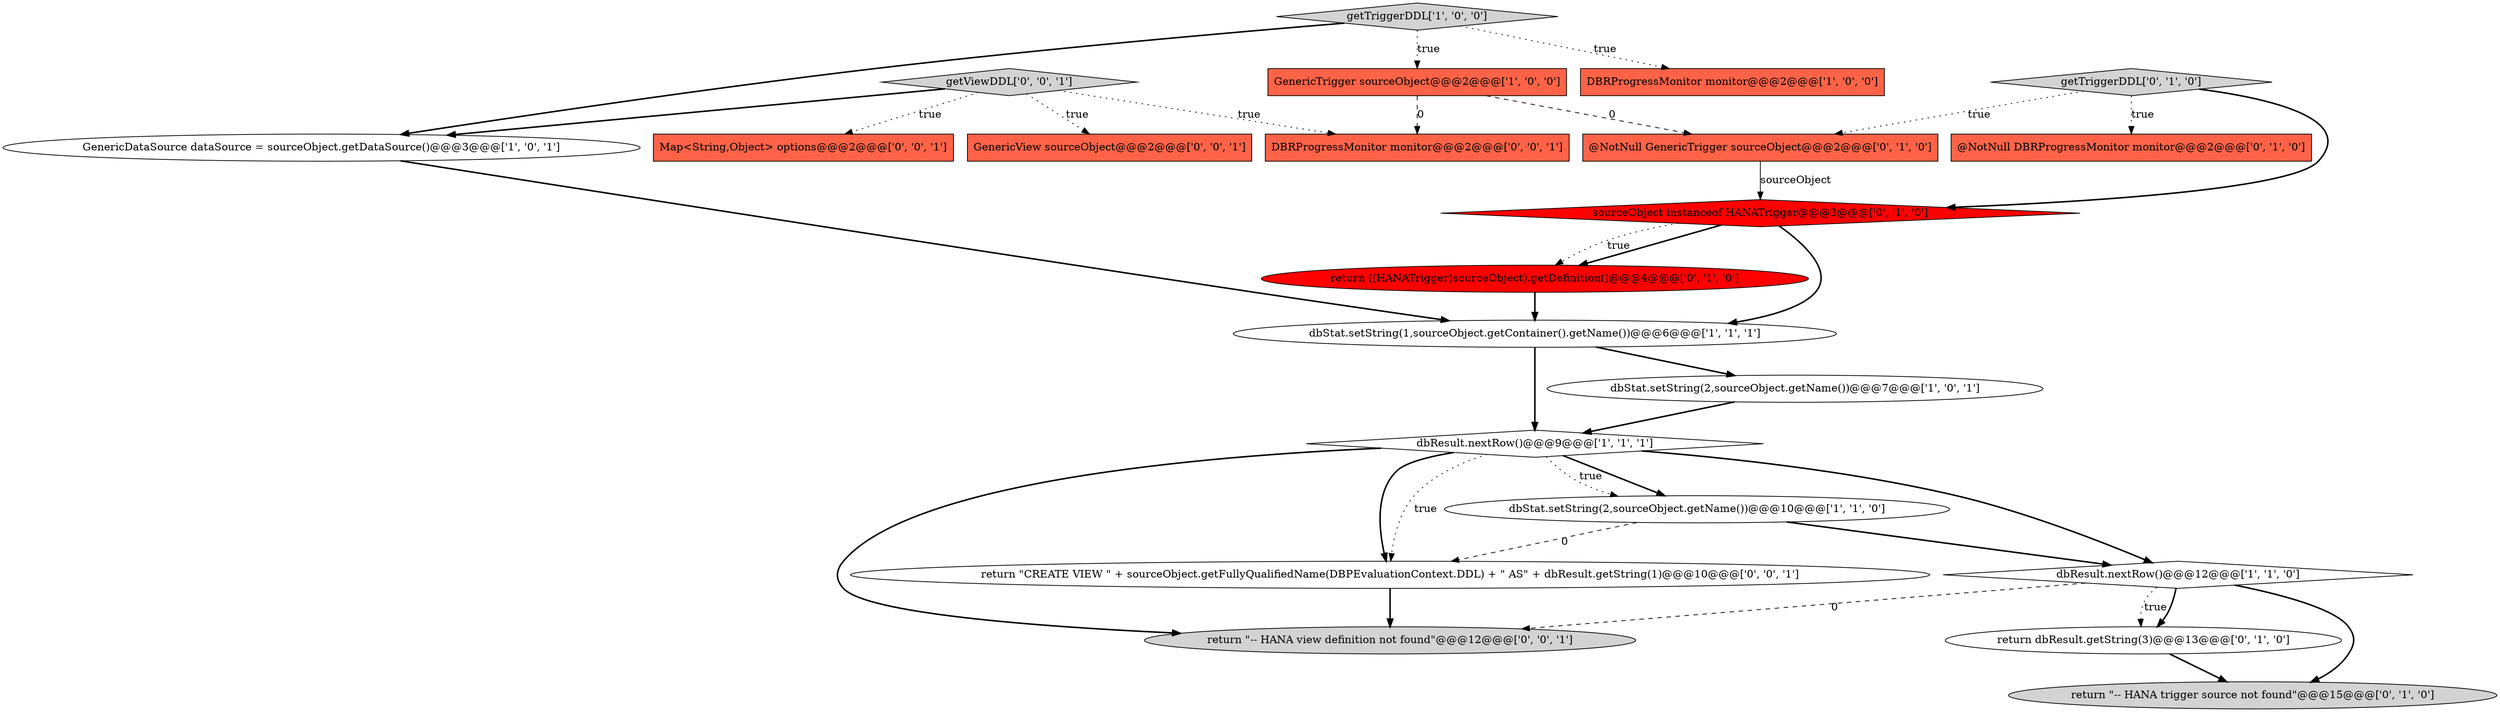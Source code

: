 digraph {
16 [style = filled, label = "Map<String,Object> options@@@2@@@['0', '0', '1']", fillcolor = tomato, shape = box image = "AAA0AAABBB3BBB"];
11 [style = filled, label = "return dbResult.getString(3)@@@13@@@['0', '1', '0']", fillcolor = white, shape = ellipse image = "AAA0AAABBB2BBB"];
14 [style = filled, label = "@NotNull GenericTrigger sourceObject@@@2@@@['0', '1', '0']", fillcolor = tomato, shape = box image = "AAA1AAABBB2BBB"];
15 [style = filled, label = "return ((HANATrigger)sourceObject).getDefinition()@@@4@@@['0', '1', '0']", fillcolor = red, shape = ellipse image = "AAA1AAABBB2BBB"];
9 [style = filled, label = "@NotNull DBRProgressMonitor monitor@@@2@@@['0', '1', '0']", fillcolor = tomato, shape = box image = "AAA0AAABBB2BBB"];
5 [style = filled, label = "dbStat.setString(1,sourceObject.getContainer().getName())@@@6@@@['1', '1', '1']", fillcolor = white, shape = ellipse image = "AAA0AAABBB1BBB"];
10 [style = filled, label = "getTriggerDDL['0', '1', '0']", fillcolor = lightgray, shape = diamond image = "AAA0AAABBB2BBB"];
20 [style = filled, label = "DBRProgressMonitor monitor@@@2@@@['0', '0', '1']", fillcolor = tomato, shape = box image = "AAA0AAABBB3BBB"];
6 [style = filled, label = "dbResult.nextRow()@@@9@@@['1', '1', '1']", fillcolor = white, shape = diamond image = "AAA0AAABBB1BBB"];
2 [style = filled, label = "dbResult.nextRow()@@@12@@@['1', '1', '0']", fillcolor = white, shape = diamond image = "AAA0AAABBB1BBB"];
12 [style = filled, label = "sourceObject instanceof HANATrigger@@@3@@@['0', '1', '0']", fillcolor = red, shape = diamond image = "AAA1AAABBB2BBB"];
1 [style = filled, label = "GenericDataSource dataSource = sourceObject.getDataSource()@@@3@@@['1', '0', '1']", fillcolor = white, shape = ellipse image = "AAA0AAABBB1BBB"];
7 [style = filled, label = "getTriggerDDL['1', '0', '0']", fillcolor = lightgray, shape = diamond image = "AAA0AAABBB1BBB"];
8 [style = filled, label = "GenericTrigger sourceObject@@@2@@@['1', '0', '0']", fillcolor = tomato, shape = box image = "AAA1AAABBB1BBB"];
0 [style = filled, label = "DBRProgressMonitor monitor@@@2@@@['1', '0', '0']", fillcolor = tomato, shape = box image = "AAA0AAABBB1BBB"];
4 [style = filled, label = "dbStat.setString(2,sourceObject.getName())@@@7@@@['1', '0', '1']", fillcolor = white, shape = ellipse image = "AAA0AAABBB1BBB"];
13 [style = filled, label = "return \"-- HANA trigger source not found\"@@@15@@@['0', '1', '0']", fillcolor = lightgray, shape = ellipse image = "AAA0AAABBB2BBB"];
17 [style = filled, label = "return \"CREATE VIEW \" + sourceObject.getFullyQualifiedName(DBPEvaluationContext.DDL) + \" AS\" + dbResult.getString(1)@@@10@@@['0', '0', '1']", fillcolor = white, shape = ellipse image = "AAA0AAABBB3BBB"];
18 [style = filled, label = "GenericView sourceObject@@@2@@@['0', '0', '1']", fillcolor = tomato, shape = box image = "AAA0AAABBB3BBB"];
19 [style = filled, label = "return \"-- HANA view definition not found\"@@@12@@@['0', '0', '1']", fillcolor = lightgray, shape = ellipse image = "AAA0AAABBB3BBB"];
3 [style = filled, label = "dbStat.setString(2,sourceObject.getName())@@@10@@@['1', '1', '0']", fillcolor = white, shape = ellipse image = "AAA0AAABBB1BBB"];
21 [style = filled, label = "getViewDDL['0', '0', '1']", fillcolor = lightgray, shape = diamond image = "AAA0AAABBB3BBB"];
1->5 [style = bold, label=""];
6->17 [style = bold, label=""];
6->3 [style = bold, label=""];
2->19 [style = dashed, label="0"];
7->1 [style = bold, label=""];
21->20 [style = dotted, label="true"];
3->17 [style = dashed, label="0"];
12->5 [style = bold, label=""];
4->6 [style = bold, label=""];
21->18 [style = dotted, label="true"];
12->15 [style = bold, label=""];
8->20 [style = dashed, label="0"];
12->15 [style = dotted, label="true"];
6->19 [style = bold, label=""];
8->14 [style = dashed, label="0"];
7->0 [style = dotted, label="true"];
10->9 [style = dotted, label="true"];
17->19 [style = bold, label=""];
6->17 [style = dotted, label="true"];
15->5 [style = bold, label=""];
2->13 [style = bold, label=""];
6->2 [style = bold, label=""];
2->11 [style = dotted, label="true"];
10->14 [style = dotted, label="true"];
14->12 [style = solid, label="sourceObject"];
5->6 [style = bold, label=""];
3->2 [style = bold, label=""];
10->12 [style = bold, label=""];
11->13 [style = bold, label=""];
21->1 [style = bold, label=""];
5->4 [style = bold, label=""];
21->16 [style = dotted, label="true"];
6->3 [style = dotted, label="true"];
7->8 [style = dotted, label="true"];
2->11 [style = bold, label=""];
}
